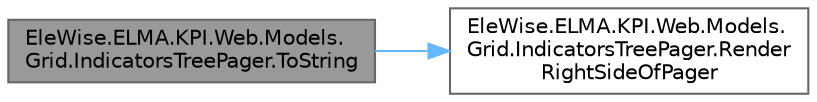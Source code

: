 digraph "EleWise.ELMA.KPI.Web.Models.Grid.IndicatorsTreePager.ToString"
{
 // LATEX_PDF_SIZE
  bgcolor="transparent";
  edge [fontname=Helvetica,fontsize=10,labelfontname=Helvetica,labelfontsize=10];
  node [fontname=Helvetica,fontsize=10,shape=box,height=0.2,width=0.4];
  rankdir="LR";
  Node1 [id="Node000001",label="EleWise.ELMA.KPI.Web.Models.\lGrid.IndicatorsTreePager.ToString",height=0.2,width=0.4,color="gray40", fillcolor="grey60", style="filled", fontcolor="black",tooltip="ToString."];
  Node1 -> Node2 [id="edge1_Node000001_Node000002",color="steelblue1",style="solid",tooltip=" "];
  Node2 [id="Node000002",label="EleWise.ELMA.KPI.Web.Models.\lGrid.IndicatorsTreePager.Render\lRightSideOfPager",height=0.2,width=0.4,color="grey40", fillcolor="white", style="filled",URL="$class_ele_wise_1_1_e_l_m_a_1_1_k_p_i_1_1_web_1_1_models_1_1_grid_1_1_indicators_tree_pager.html#a75473b41d09ce0f1eadd273dffe553cd",tooltip=" "];
}
